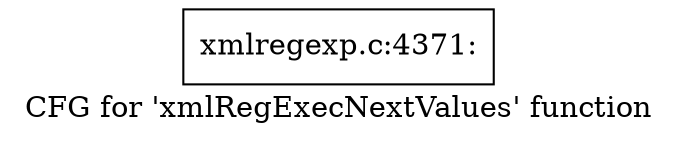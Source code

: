 digraph "CFG for 'xmlRegExecNextValues' function" {
	label="CFG for 'xmlRegExecNextValues' function";

	Node0x3884bb0 [shape=record,label="{xmlregexp.c:4371:}"];
}
